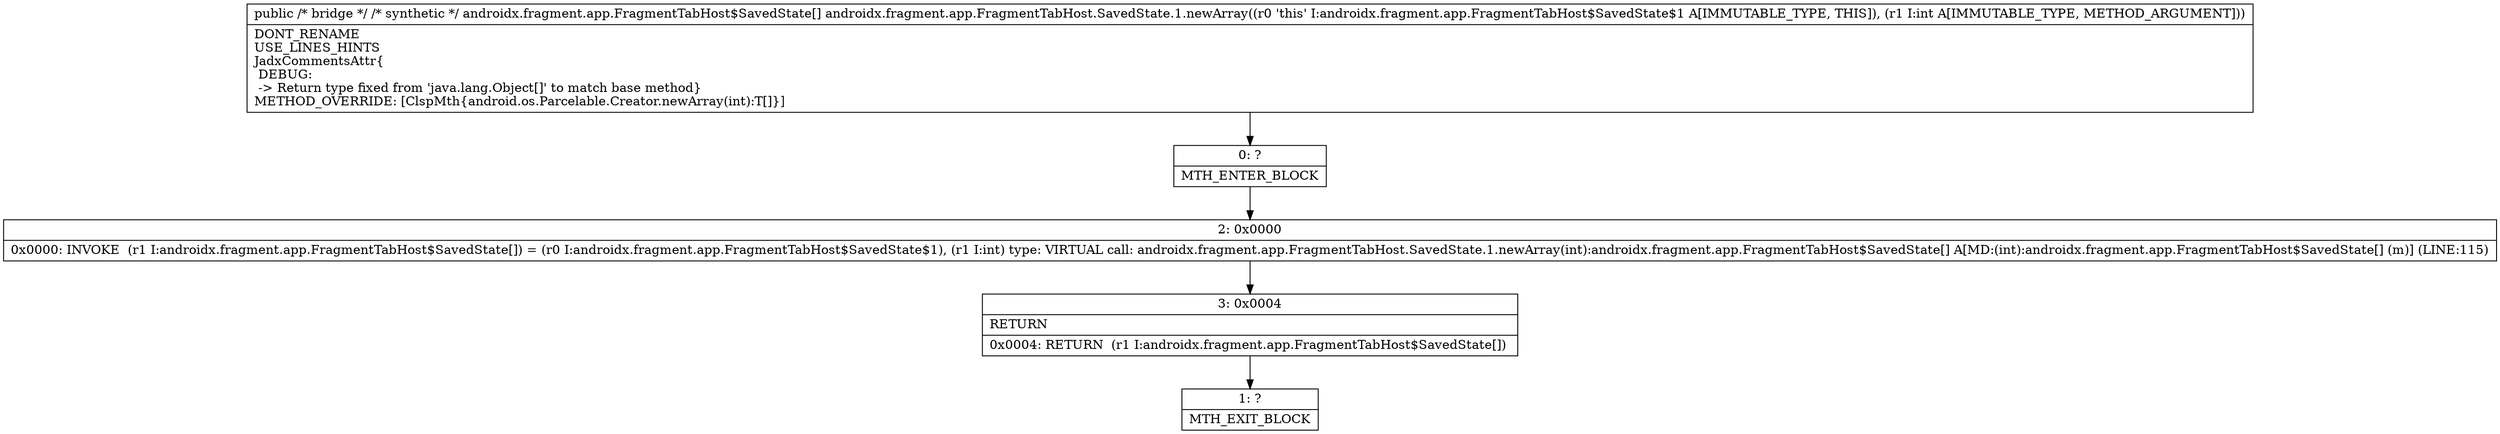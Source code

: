 digraph "CFG forandroidx.fragment.app.FragmentTabHost.SavedState.1.newArray(I)[Ljava\/lang\/Object;" {
Node_0 [shape=record,label="{0\:\ ?|MTH_ENTER_BLOCK\l}"];
Node_2 [shape=record,label="{2\:\ 0x0000|0x0000: INVOKE  (r1 I:androidx.fragment.app.FragmentTabHost$SavedState[]) = (r0 I:androidx.fragment.app.FragmentTabHost$SavedState$1), (r1 I:int) type: VIRTUAL call: androidx.fragment.app.FragmentTabHost.SavedState.1.newArray(int):androidx.fragment.app.FragmentTabHost$SavedState[] A[MD:(int):androidx.fragment.app.FragmentTabHost$SavedState[] (m)] (LINE:115)\l}"];
Node_3 [shape=record,label="{3\:\ 0x0004|RETURN\l|0x0004: RETURN  (r1 I:androidx.fragment.app.FragmentTabHost$SavedState[]) \l}"];
Node_1 [shape=record,label="{1\:\ ?|MTH_EXIT_BLOCK\l}"];
MethodNode[shape=record,label="{public \/* bridge *\/ \/* synthetic *\/ androidx.fragment.app.FragmentTabHost$SavedState[] androidx.fragment.app.FragmentTabHost.SavedState.1.newArray((r0 'this' I:androidx.fragment.app.FragmentTabHost$SavedState$1 A[IMMUTABLE_TYPE, THIS]), (r1 I:int A[IMMUTABLE_TYPE, METHOD_ARGUMENT]))  | DONT_RENAME\lUSE_LINES_HINTS\lJadxCommentsAttr\{\l DEBUG: \l \-\> Return type fixed from 'java.lang.Object[]' to match base method\}\lMETHOD_OVERRIDE: [ClspMth\{android.os.Parcelable.Creator.newArray(int):T[]\}]\l}"];
MethodNode -> Node_0;Node_0 -> Node_2;
Node_2 -> Node_3;
Node_3 -> Node_1;
}

